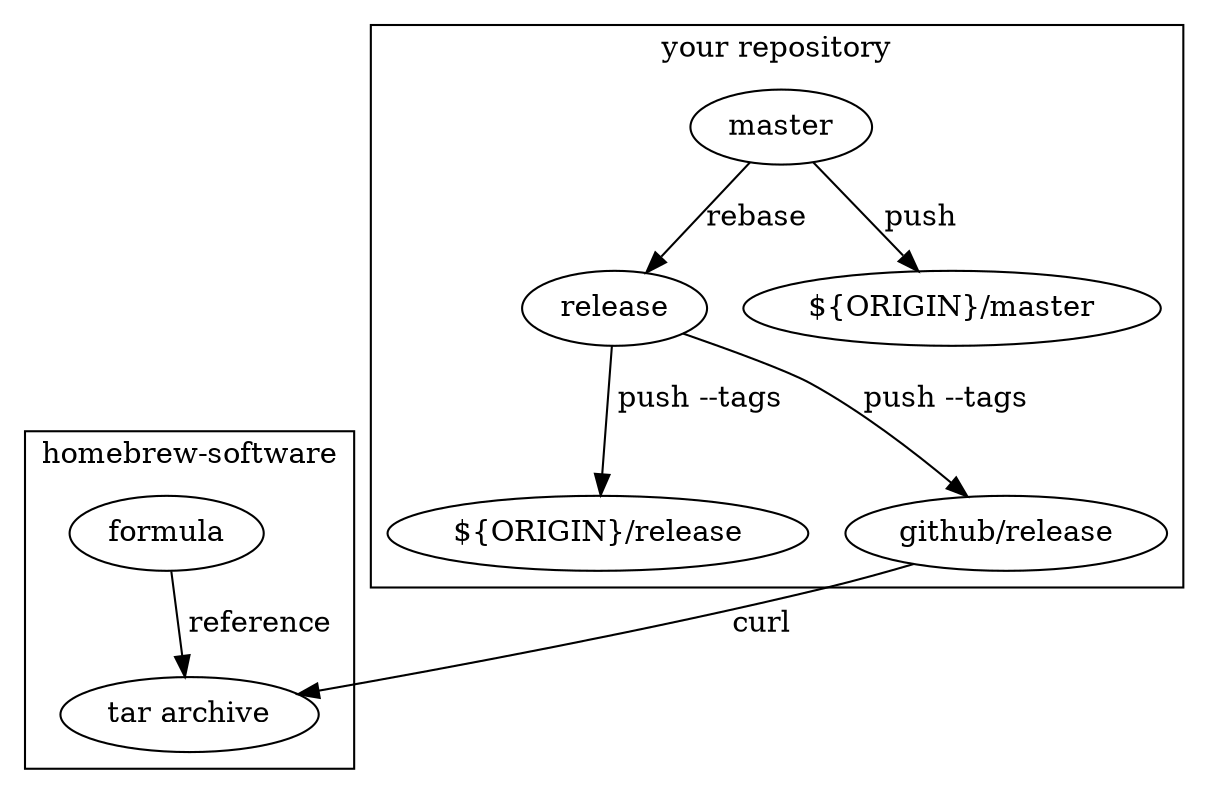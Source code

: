 digraph repositories2
{
   subgraph cluster_1
   {
      label = "homebrew-software";

      "formula" -> "tar archive"             [ label=" reference  " ]
   }

   subgraph cluster_2
   {
      "master" -> "release"                  [ label= "rebase  " ]

      "master"  -> "${ORIGIN}/master"        [ label=" push  " ]
      "release" -> "${ORIGIN}/release"       [ label=" push --tags  " ]

      "release" -> "github/release"          [ label=" push --tags  " ]

      "github/release"  -> "tar archive"     [ label=" curl  " ]


      label = "your repository";
   }
}